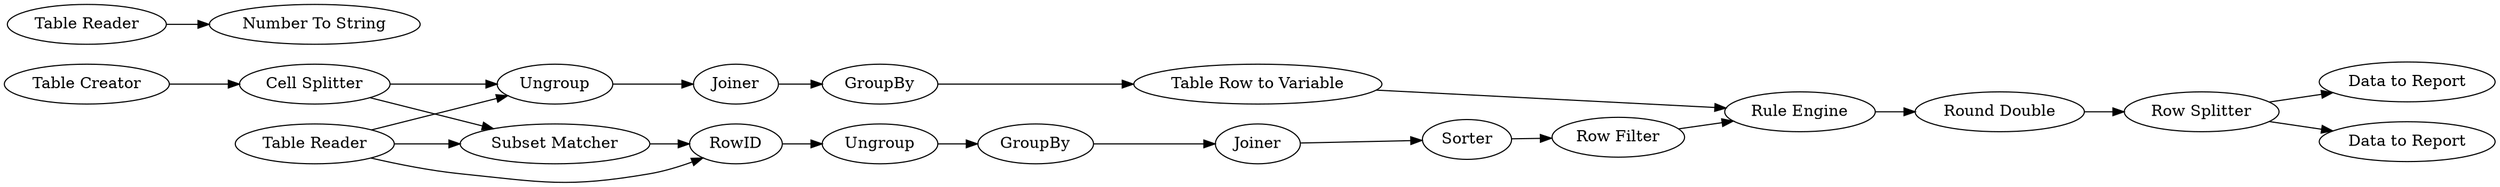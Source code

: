 digraph {
	"-7927214234270708941_127" [label="Table Row to Variable"]
	"-4757822459334228027_126" [label="Rule Engine"]
	"1631798114819097678_125" [label="Table Reader"]
	"-4757822459334228027_129" [label="Round Double"]
	"-5144495312973954984_134" [label="Cell Splitter"]
	"-7927214234270708941_122" [label=GroupBy]
	"-7927214234270708941_128" [label=Joiner]
	"-7927214234270708941_123" [label=Ungroup]
	"-4905005027823024256_119" [label=RowID]
	"-4905005027823024256_70" [label="Row Filter"]
	"-4757822459334228027_127" [label="Row Splitter"]
	"-5144495312973954984_115" [label="Table Creator"]
	"-5144495312973954984_128" [label="Data to Report"]
	"-4905005027823024256_121" [label=Sorter]
	"-5144495312973954984_112" [label="Data to Report"]
	"1631798114819097678_126" [label="Table Reader"]
	"1631798114819097678_122" [label="Number To String"]
	"-5144495312973954984_114" [label="Subset Matcher"]
	"-4905005027823024256_120" [label=GroupBy]
	"-4905005027823024256_118" [label=Ungroup]
	"-4905005027823024256_122" [label=Joiner]
	"-7927214234270708941_122" -> "-7927214234270708941_127"
	"-7927214234270708941_127" -> "-4757822459334228027_126"
	"-4757822459334228027_127" -> "-5144495312973954984_128"
	"-4905005027823024256_121" -> "-4905005027823024256_70"
	"1631798114819097678_125" -> "-7927214234270708941_123"
	"-4905005027823024256_119" -> "-4905005027823024256_118"
	"-5144495312973954984_114" -> "-4905005027823024256_119"
	"-5144495312973954984_134" -> "-7927214234270708941_123"
	"-4905005027823024256_118" -> "-4905005027823024256_120"
	"-4905005027823024256_120" -> "-4905005027823024256_122"
	"1631798114819097678_125" -> "-4905005027823024256_119"
	"-4905005027823024256_70" -> "-4757822459334228027_126"
	"1631798114819097678_126" -> "1631798114819097678_122"
	"1631798114819097678_125" -> "-5144495312973954984_114"
	"-4757822459334228027_129" -> "-4757822459334228027_127"
	"-5144495312973954984_134" -> "-5144495312973954984_114"
	"-4757822459334228027_127" -> "-5144495312973954984_112"
	"-7927214234270708941_128" -> "-7927214234270708941_122"
	"-4905005027823024256_122" -> "-4905005027823024256_121"
	"-5144495312973954984_115" -> "-5144495312973954984_134"
	"-7927214234270708941_123" -> "-7927214234270708941_128"
	"-4757822459334228027_126" -> "-4757822459334228027_129"
	rankdir=LR
}
